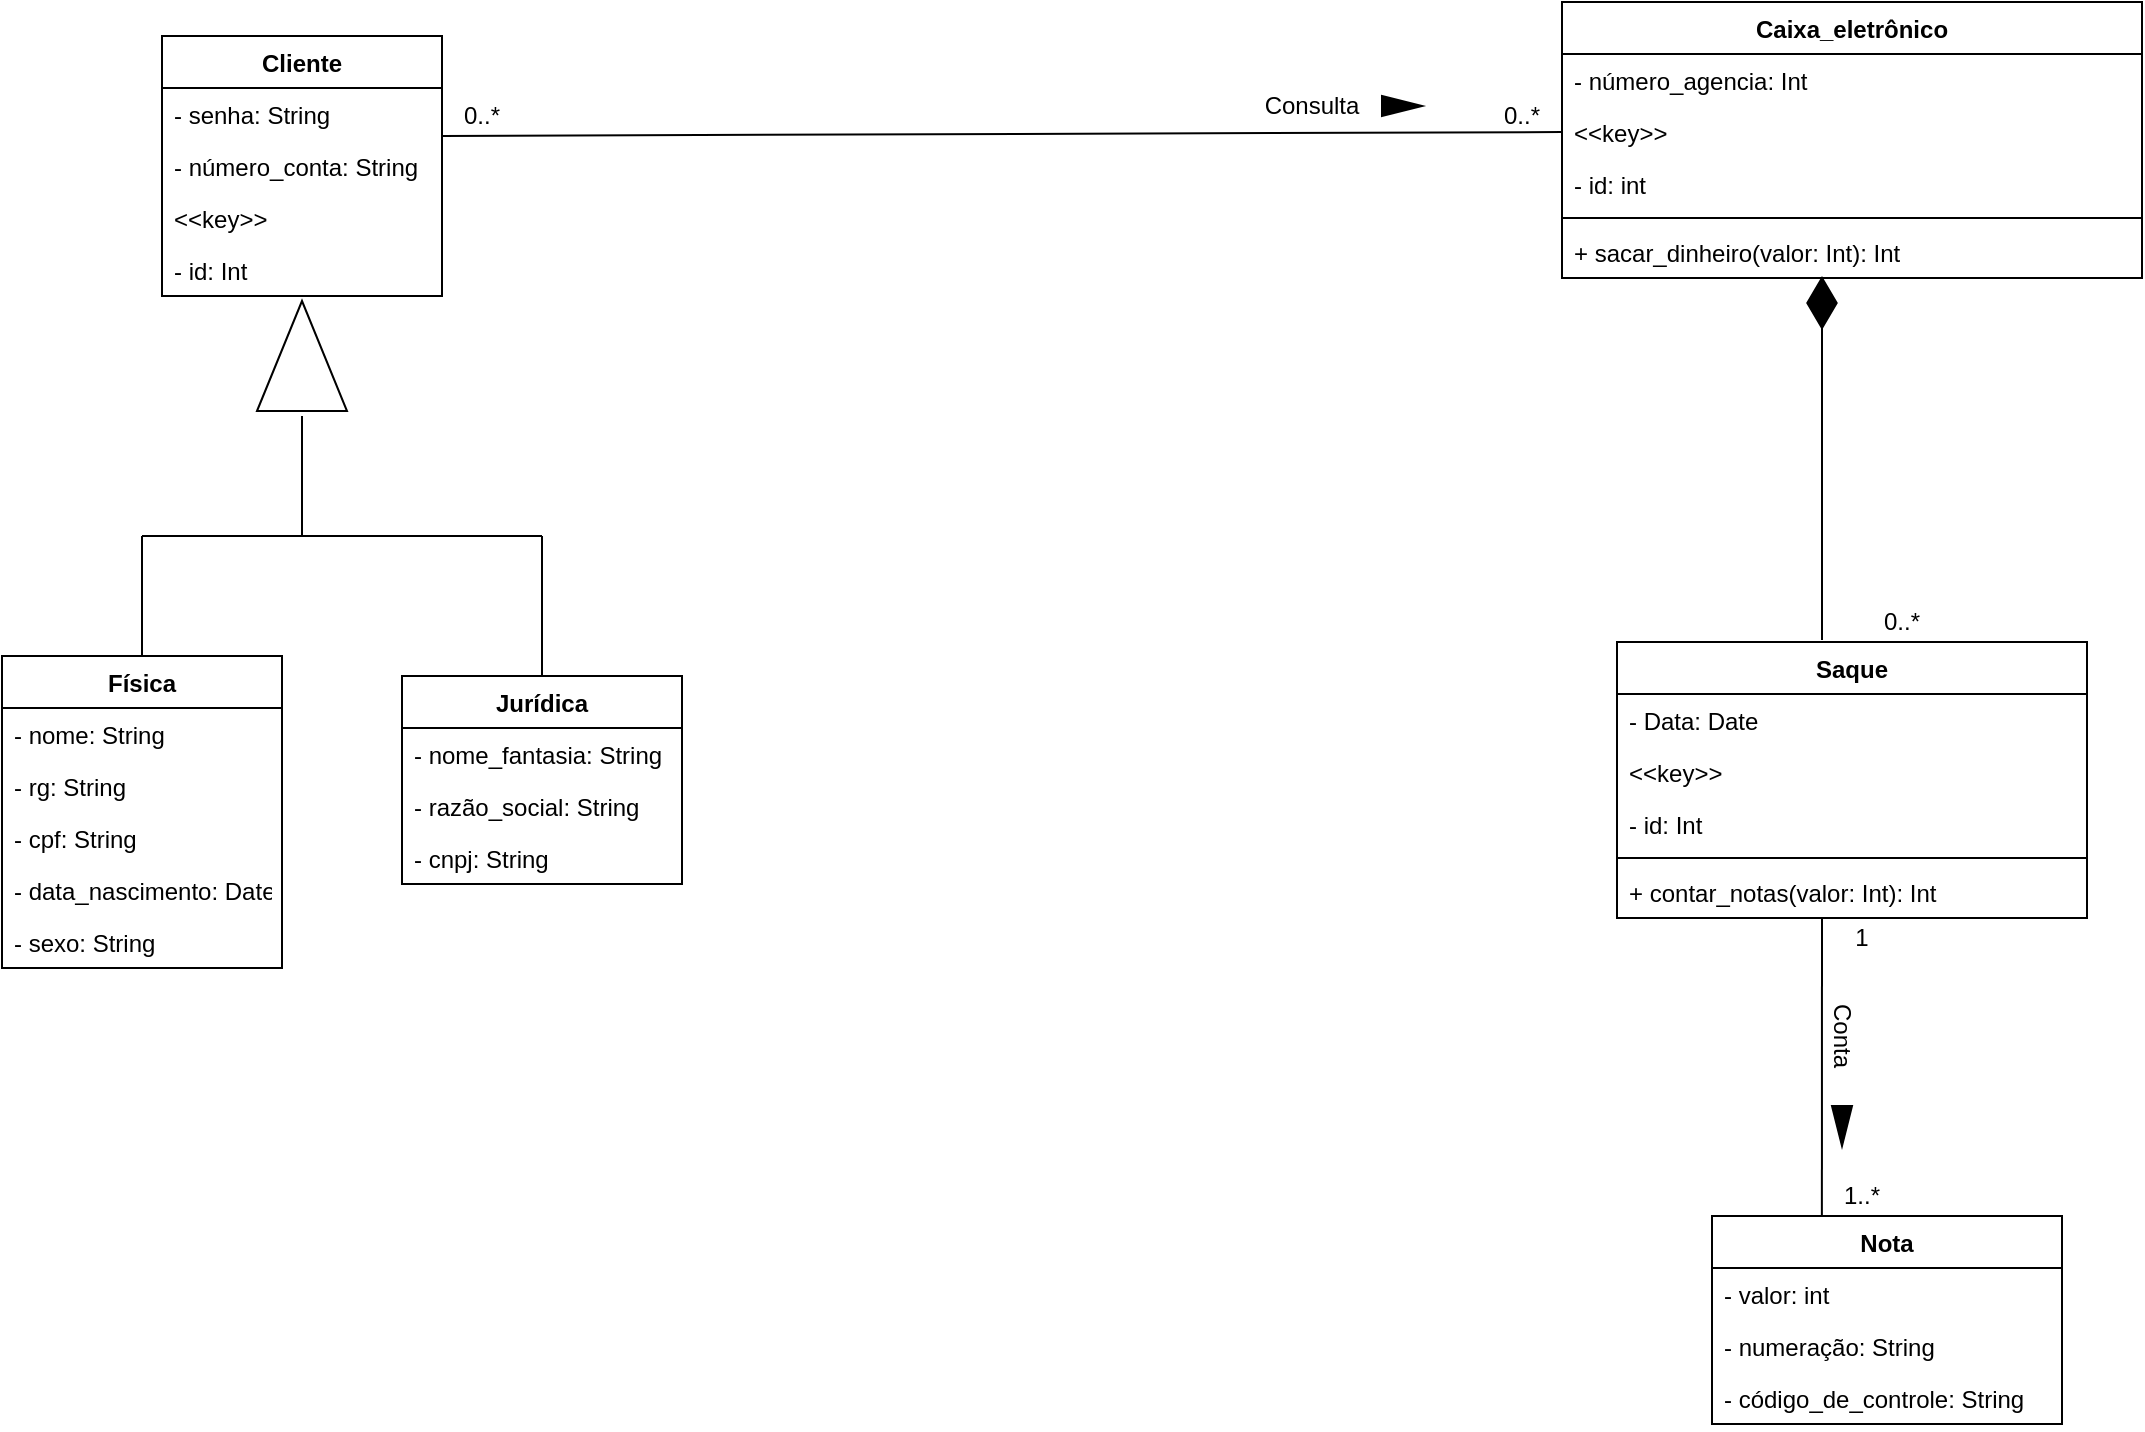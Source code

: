 <mxfile version="13.6.2" type="device"><diagram id="SeDt4ECSWzvO-fobiLcp" name="Page-1"><mxGraphModel dx="1913" dy="806" grid="1" gridSize="10" guides="1" tooltips="1" connect="1" arrows="1" fold="1" page="1" pageScale="1" pageWidth="827" pageHeight="1169" math="0" shadow="0"><root><mxCell id="0"/><mxCell id="1" parent="0"/><mxCell id="TaWdM80ehJ0C_Svar_q8-1" value="" style="triangle;whiteSpace=wrap;html=1;rotation=-90;" vertex="1" parent="1"><mxGeometry x="92.5" y="287.5" width="55" height="45" as="geometry"/></mxCell><mxCell id="TaWdM80ehJ0C_Svar_q8-2" value="Física" style="swimlane;fontStyle=1;childLayout=stackLayout;horizontal=1;startSize=26;fillColor=none;horizontalStack=0;resizeParent=1;resizeParentMax=0;resizeLast=0;collapsible=1;marginBottom=0;" vertex="1" parent="1"><mxGeometry x="-30" y="460" width="140" height="156" as="geometry"/></mxCell><mxCell id="TaWdM80ehJ0C_Svar_q8-3" value="- nome: String" style="text;strokeColor=none;fillColor=none;align=left;verticalAlign=top;spacingLeft=4;spacingRight=4;overflow=hidden;rotatable=0;points=[[0,0.5],[1,0.5]];portConstraint=eastwest;" vertex="1" parent="TaWdM80ehJ0C_Svar_q8-2"><mxGeometry y="26" width="140" height="26" as="geometry"/></mxCell><mxCell id="TaWdM80ehJ0C_Svar_q8-4" value="- rg: String" style="text;strokeColor=none;fillColor=none;align=left;verticalAlign=top;spacingLeft=4;spacingRight=4;overflow=hidden;rotatable=0;points=[[0,0.5],[1,0.5]];portConstraint=eastwest;" vertex="1" parent="TaWdM80ehJ0C_Svar_q8-2"><mxGeometry y="52" width="140" height="26" as="geometry"/></mxCell><mxCell id="TaWdM80ehJ0C_Svar_q8-5" value="- cpf: String" style="text;strokeColor=none;fillColor=none;align=left;verticalAlign=top;spacingLeft=4;spacingRight=4;overflow=hidden;rotatable=0;points=[[0,0.5],[1,0.5]];portConstraint=eastwest;" vertex="1" parent="TaWdM80ehJ0C_Svar_q8-2"><mxGeometry y="78" width="140" height="26" as="geometry"/></mxCell><mxCell id="TaWdM80ehJ0C_Svar_q8-6" value="- data_nascimento: Date" style="text;strokeColor=none;fillColor=none;align=left;verticalAlign=top;spacingLeft=4;spacingRight=4;overflow=hidden;rotatable=0;points=[[0,0.5],[1,0.5]];portConstraint=eastwest;" vertex="1" parent="TaWdM80ehJ0C_Svar_q8-2"><mxGeometry y="104" width="140" height="26" as="geometry"/></mxCell><mxCell id="TaWdM80ehJ0C_Svar_q8-7" value="- sexo: String" style="text;strokeColor=none;fillColor=none;align=left;verticalAlign=top;spacingLeft=4;spacingRight=4;overflow=hidden;rotatable=0;points=[[0,0.5],[1,0.5]];portConstraint=eastwest;" vertex="1" parent="TaWdM80ehJ0C_Svar_q8-2"><mxGeometry y="130" width="140" height="26" as="geometry"/></mxCell><mxCell id="TaWdM80ehJ0C_Svar_q8-8" value="" style="endArrow=none;html=1;" edge="1" parent="1"><mxGeometry width="50" height="50" relative="1" as="geometry"><mxPoint x="120" y="400" as="sourcePoint"/><mxPoint x="120" y="340" as="targetPoint"/></mxGeometry></mxCell><mxCell id="TaWdM80ehJ0C_Svar_q8-9" value="" style="endArrow=none;html=1;" edge="1" parent="1"><mxGeometry width="50" height="50" relative="1" as="geometry"><mxPoint x="40" y="400" as="sourcePoint"/><mxPoint x="240" y="400" as="targetPoint"/></mxGeometry></mxCell><mxCell id="TaWdM80ehJ0C_Svar_q8-10" value="Jurídica" style="swimlane;fontStyle=1;childLayout=stackLayout;horizontal=1;startSize=26;fillColor=none;horizontalStack=0;resizeParent=1;resizeParentMax=0;resizeLast=0;collapsible=1;marginBottom=0;" vertex="1" parent="1"><mxGeometry x="170" y="470" width="140" height="104" as="geometry"/></mxCell><mxCell id="TaWdM80ehJ0C_Svar_q8-11" value="- nome_fantasia: String" style="text;strokeColor=none;fillColor=none;align=left;verticalAlign=top;spacingLeft=4;spacingRight=4;overflow=hidden;rotatable=0;points=[[0,0.5],[1,0.5]];portConstraint=eastwest;" vertex="1" parent="TaWdM80ehJ0C_Svar_q8-10"><mxGeometry y="26" width="140" height="26" as="geometry"/></mxCell><mxCell id="TaWdM80ehJ0C_Svar_q8-12" value="- razão_social: String" style="text;strokeColor=none;fillColor=none;align=left;verticalAlign=top;spacingLeft=4;spacingRight=4;overflow=hidden;rotatable=0;points=[[0,0.5],[1,0.5]];portConstraint=eastwest;" vertex="1" parent="TaWdM80ehJ0C_Svar_q8-10"><mxGeometry y="52" width="140" height="26" as="geometry"/></mxCell><mxCell id="TaWdM80ehJ0C_Svar_q8-13" value="- cnpj: String" style="text;strokeColor=none;fillColor=none;align=left;verticalAlign=top;spacingLeft=4;spacingRight=4;overflow=hidden;rotatable=0;points=[[0,0.5],[1,0.5]];portConstraint=eastwest;" vertex="1" parent="TaWdM80ehJ0C_Svar_q8-10"><mxGeometry y="78" width="140" height="26" as="geometry"/></mxCell><mxCell id="TaWdM80ehJ0C_Svar_q8-14" value="" style="endArrow=none;html=1;exitX=0.5;exitY=0;exitDx=0;exitDy=0;" edge="1" parent="1" source="TaWdM80ehJ0C_Svar_q8-2"><mxGeometry width="50" height="50" relative="1" as="geometry"><mxPoint x="390" y="450" as="sourcePoint"/><mxPoint x="40" y="400" as="targetPoint"/></mxGeometry></mxCell><mxCell id="TaWdM80ehJ0C_Svar_q8-15" value="" style="endArrow=none;html=1;exitX=0.5;exitY=0;exitDx=0;exitDy=0;" edge="1" parent="1" source="TaWdM80ehJ0C_Svar_q8-10"><mxGeometry width="50" height="50" relative="1" as="geometry"><mxPoint x="390" y="450" as="sourcePoint"/><mxPoint x="240" y="400" as="targetPoint"/></mxGeometry></mxCell><mxCell id="TaWdM80ehJ0C_Svar_q8-16" value="Cliente" style="swimlane;fontStyle=1;childLayout=stackLayout;horizontal=1;startSize=26;fillColor=none;horizontalStack=0;resizeParent=1;resizeParentMax=0;resizeLast=0;collapsible=1;marginBottom=0;" vertex="1" parent="1"><mxGeometry x="50" y="150" width="140" height="130" as="geometry"/></mxCell><mxCell id="TaWdM80ehJ0C_Svar_q8-17" value="- senha: String" style="text;strokeColor=none;fillColor=none;align=left;verticalAlign=top;spacingLeft=4;spacingRight=4;overflow=hidden;rotatable=0;points=[[0,0.5],[1,0.5]];portConstraint=eastwest;" vertex="1" parent="TaWdM80ehJ0C_Svar_q8-16"><mxGeometry y="26" width="140" height="26" as="geometry"/></mxCell><mxCell id="TaWdM80ehJ0C_Svar_q8-18" value="- número_conta: String" style="text;strokeColor=none;fillColor=none;align=left;verticalAlign=top;spacingLeft=4;spacingRight=4;overflow=hidden;rotatable=0;points=[[0,0.5],[1,0.5]];portConstraint=eastwest;" vertex="1" parent="TaWdM80ehJ0C_Svar_q8-16"><mxGeometry y="52" width="140" height="26" as="geometry"/></mxCell><mxCell id="TaWdM80ehJ0C_Svar_q8-19" value="&lt;&lt;key&gt;&gt;" style="text;strokeColor=none;fillColor=none;align=left;verticalAlign=top;spacingLeft=4;spacingRight=4;overflow=hidden;rotatable=0;points=[[0,0.5],[1,0.5]];portConstraint=eastwest;" vertex="1" parent="TaWdM80ehJ0C_Svar_q8-16"><mxGeometry y="78" width="140" height="26" as="geometry"/></mxCell><mxCell id="TaWdM80ehJ0C_Svar_q8-20" value="- id: Int" style="text;strokeColor=none;fillColor=none;align=left;verticalAlign=top;spacingLeft=4;spacingRight=4;overflow=hidden;rotatable=0;points=[[0,0.5],[1,0.5]];portConstraint=eastwest;" vertex="1" parent="TaWdM80ehJ0C_Svar_q8-16"><mxGeometry y="104" width="140" height="26" as="geometry"/></mxCell><mxCell id="TaWdM80ehJ0C_Svar_q8-21" value="Caixa_eletrônico" style="swimlane;fontStyle=1;align=center;verticalAlign=top;childLayout=stackLayout;horizontal=1;startSize=26;horizontalStack=0;resizeParent=1;resizeParentMax=0;resizeLast=0;collapsible=1;marginBottom=0;" vertex="1" parent="1"><mxGeometry x="750" y="133" width="290" height="138" as="geometry"/></mxCell><mxCell id="TaWdM80ehJ0C_Svar_q8-22" value="- número_agencia: Int" style="text;strokeColor=none;fillColor=none;align=left;verticalAlign=top;spacingLeft=4;spacingRight=4;overflow=hidden;rotatable=0;points=[[0,0.5],[1,0.5]];portConstraint=eastwest;" vertex="1" parent="TaWdM80ehJ0C_Svar_q8-21"><mxGeometry y="26" width="290" height="26" as="geometry"/></mxCell><mxCell id="TaWdM80ehJ0C_Svar_q8-23" value="&lt;&lt;key&gt;&gt;" style="text;strokeColor=none;fillColor=none;align=left;verticalAlign=top;spacingLeft=4;spacingRight=4;overflow=hidden;rotatable=0;points=[[0,0.5],[1,0.5]];portConstraint=eastwest;" vertex="1" parent="TaWdM80ehJ0C_Svar_q8-21"><mxGeometry y="52" width="290" height="26" as="geometry"/></mxCell><mxCell id="TaWdM80ehJ0C_Svar_q8-24" value="- id: int" style="text;strokeColor=none;fillColor=none;align=left;verticalAlign=top;spacingLeft=4;spacingRight=4;overflow=hidden;rotatable=0;points=[[0,0.5],[1,0.5]];portConstraint=eastwest;" vertex="1" parent="TaWdM80ehJ0C_Svar_q8-21"><mxGeometry y="78" width="290" height="26" as="geometry"/></mxCell><mxCell id="TaWdM80ehJ0C_Svar_q8-25" value="" style="line;strokeWidth=1;fillColor=none;align=left;verticalAlign=middle;spacingTop=-1;spacingLeft=3;spacingRight=3;rotatable=0;labelPosition=right;points=[];portConstraint=eastwest;" vertex="1" parent="TaWdM80ehJ0C_Svar_q8-21"><mxGeometry y="104" width="290" height="8" as="geometry"/></mxCell><mxCell id="TaWdM80ehJ0C_Svar_q8-26" value="+ sacar_dinheiro(valor: Int): Int" style="text;strokeColor=none;fillColor=none;align=left;verticalAlign=top;spacingLeft=4;spacingRight=4;overflow=hidden;rotatable=0;points=[[0,0.5],[1,0.5]];portConstraint=eastwest;" vertex="1" parent="TaWdM80ehJ0C_Svar_q8-21"><mxGeometry y="112" width="290" height="26" as="geometry"/></mxCell><mxCell id="TaWdM80ehJ0C_Svar_q8-27" value="" style="endArrow=none;html=1;entryX=0;entryY=0.5;entryDx=0;entryDy=0;exitX=0;exitY=1;exitDx=0;exitDy=0;" edge="1" parent="1" source="TaWdM80ehJ0C_Svar_q8-28" target="TaWdM80ehJ0C_Svar_q8-23"><mxGeometry width="50" height="50" relative="1" as="geometry"><mxPoint x="192" y="198" as="sourcePoint"/><mxPoint x="440" y="400" as="targetPoint"/></mxGeometry></mxCell><mxCell id="TaWdM80ehJ0C_Svar_q8-28" value="0..*" style="text;html=1;strokeColor=none;fillColor=none;align=center;verticalAlign=middle;whiteSpace=wrap;rounded=0;" vertex="1" parent="1"><mxGeometry x="190" y="180" width="40" height="20" as="geometry"/></mxCell><mxCell id="TaWdM80ehJ0C_Svar_q8-29" value="0..*" style="text;html=1;strokeColor=none;fillColor=none;align=center;verticalAlign=middle;whiteSpace=wrap;rounded=0;" vertex="1" parent="1"><mxGeometry x="710" y="180" width="40" height="20" as="geometry"/></mxCell><mxCell id="TaWdM80ehJ0C_Svar_q8-30" value="" style="triangle;whiteSpace=wrap;html=1;fillColor=#000000;" vertex="1" parent="1"><mxGeometry x="660" y="180" width="20" height="10" as="geometry"/></mxCell><mxCell id="TaWdM80ehJ0C_Svar_q8-31" value="Consulta" style="text;html=1;strokeColor=none;fillColor=none;align=center;verticalAlign=middle;whiteSpace=wrap;rounded=0;" vertex="1" parent="1"><mxGeometry x="600" y="175" width="50" height="20" as="geometry"/></mxCell><mxCell id="TaWdM80ehJ0C_Svar_q8-32" value="Saque" style="swimlane;fontStyle=1;align=center;verticalAlign=top;childLayout=stackLayout;horizontal=1;startSize=26;horizontalStack=0;resizeParent=1;resizeParentMax=0;resizeLast=0;collapsible=1;marginBottom=0;fillColor=#FFFFFF;" vertex="1" parent="1"><mxGeometry x="777.5" y="453" width="235" height="138" as="geometry"/></mxCell><mxCell id="TaWdM80ehJ0C_Svar_q8-33" value="- Data: Date" style="text;strokeColor=none;fillColor=none;align=left;verticalAlign=top;spacingLeft=4;spacingRight=4;overflow=hidden;rotatable=0;points=[[0,0.5],[1,0.5]];portConstraint=eastwest;" vertex="1" parent="TaWdM80ehJ0C_Svar_q8-32"><mxGeometry y="26" width="235" height="26" as="geometry"/></mxCell><mxCell id="TaWdM80ehJ0C_Svar_q8-34" value="&lt;&lt;key&gt;&gt;" style="text;strokeColor=none;fillColor=none;align=left;verticalAlign=top;spacingLeft=4;spacingRight=4;overflow=hidden;rotatable=0;points=[[0,0.5],[1,0.5]];portConstraint=eastwest;" vertex="1" parent="TaWdM80ehJ0C_Svar_q8-32"><mxGeometry y="52" width="235" height="26" as="geometry"/></mxCell><mxCell id="TaWdM80ehJ0C_Svar_q8-35" value="- id: Int" style="text;strokeColor=none;fillColor=none;align=left;verticalAlign=top;spacingLeft=4;spacingRight=4;overflow=hidden;rotatable=0;points=[[0,0.5],[1,0.5]];portConstraint=eastwest;" vertex="1" parent="TaWdM80ehJ0C_Svar_q8-32"><mxGeometry y="78" width="235" height="26" as="geometry"/></mxCell><mxCell id="TaWdM80ehJ0C_Svar_q8-36" value="" style="line;strokeWidth=1;fillColor=none;align=left;verticalAlign=middle;spacingTop=-1;spacingLeft=3;spacingRight=3;rotatable=0;labelPosition=right;points=[];portConstraint=eastwest;" vertex="1" parent="TaWdM80ehJ0C_Svar_q8-32"><mxGeometry y="104" width="235" height="8" as="geometry"/></mxCell><mxCell id="TaWdM80ehJ0C_Svar_q8-37" value="+ contar_notas(valor: Int): Int" style="text;strokeColor=none;fillColor=none;align=left;verticalAlign=top;spacingLeft=4;spacingRight=4;overflow=hidden;rotatable=0;points=[[0,0.5],[1,0.5]];portConstraint=eastwest;" vertex="1" parent="TaWdM80ehJ0C_Svar_q8-32"><mxGeometry y="112" width="235" height="26" as="geometry"/></mxCell><mxCell id="TaWdM80ehJ0C_Svar_q8-38" value="" style="endArrow=diamondThin;endFill=1;endSize=24;html=1;" edge="1" parent="1"><mxGeometry width="160" relative="1" as="geometry"><mxPoint x="880.0" y="452" as="sourcePoint"/><mxPoint x="880.0" y="270" as="targetPoint"/></mxGeometry></mxCell><mxCell id="TaWdM80ehJ0C_Svar_q8-39" value="0..*" style="text;html=1;strokeColor=none;fillColor=none;align=center;verticalAlign=middle;whiteSpace=wrap;rounded=0;" vertex="1" parent="1"><mxGeometry x="900" y="433" width="40" height="20" as="geometry"/></mxCell><mxCell id="TaWdM80ehJ0C_Svar_q8-40" value="" style="endArrow=none;html=1;entryX=0;entryY=0;entryDx=0;entryDy=0;exitX=0.314;exitY=0;exitDx=0;exitDy=0;exitPerimeter=0;" edge="1" parent="1" source="TaWdM80ehJ0C_Svar_q8-43" target="TaWdM80ehJ0C_Svar_q8-42"><mxGeometry width="50" height="50" relative="1" as="geometry"><mxPoint x="880" y="700" as="sourcePoint"/><mxPoint x="880" y="590" as="targetPoint"/></mxGeometry></mxCell><mxCell id="TaWdM80ehJ0C_Svar_q8-41" value="1..*" style="text;html=1;strokeColor=none;fillColor=none;align=center;verticalAlign=middle;whiteSpace=wrap;rounded=0;" vertex="1" parent="1"><mxGeometry x="880" y="720" width="40" height="20" as="geometry"/></mxCell><mxCell id="TaWdM80ehJ0C_Svar_q8-42" value="1" style="text;html=1;strokeColor=none;fillColor=none;align=center;verticalAlign=middle;whiteSpace=wrap;rounded=0;" vertex="1" parent="1"><mxGeometry x="880" y="591" width="40" height="20" as="geometry"/></mxCell><mxCell id="TaWdM80ehJ0C_Svar_q8-43" value="Nota" style="swimlane;fontStyle=1;childLayout=stackLayout;horizontal=1;startSize=26;fillColor=none;horizontalStack=0;resizeParent=1;resizeParentMax=0;resizeLast=0;collapsible=1;marginBottom=0;" vertex="1" parent="1"><mxGeometry x="825" y="740" width="175" height="104" as="geometry"/></mxCell><mxCell id="TaWdM80ehJ0C_Svar_q8-44" value="- valor: int" style="text;strokeColor=none;fillColor=none;align=left;verticalAlign=top;spacingLeft=4;spacingRight=4;overflow=hidden;rotatable=0;points=[[0,0.5],[1,0.5]];portConstraint=eastwest;" vertex="1" parent="TaWdM80ehJ0C_Svar_q8-43"><mxGeometry y="26" width="175" height="26" as="geometry"/></mxCell><mxCell id="TaWdM80ehJ0C_Svar_q8-45" value="- numeração: String" style="text;strokeColor=none;fillColor=none;align=left;verticalAlign=top;spacingLeft=4;spacingRight=4;overflow=hidden;rotatable=0;points=[[0,0.5],[1,0.5]];portConstraint=eastwest;" vertex="1" parent="TaWdM80ehJ0C_Svar_q8-43"><mxGeometry y="52" width="175" height="26" as="geometry"/></mxCell><mxCell id="TaWdM80ehJ0C_Svar_q8-46" value="- código_de_controle: String" style="text;strokeColor=none;fillColor=none;align=left;verticalAlign=top;spacingLeft=4;spacingRight=4;overflow=hidden;rotatable=0;points=[[0,0.5],[1,0.5]];portConstraint=eastwest;" vertex="1" parent="TaWdM80ehJ0C_Svar_q8-43"><mxGeometry y="78" width="175" height="26" as="geometry"/></mxCell><mxCell id="TaWdM80ehJ0C_Svar_q8-47" value="" style="triangle;whiteSpace=wrap;html=1;fillColor=#000000;rotation=90;" vertex="1" parent="1"><mxGeometry x="880" y="690" width="20" height="10" as="geometry"/></mxCell><mxCell id="TaWdM80ehJ0C_Svar_q8-48" value="Conta" style="text;html=1;strokeColor=none;fillColor=none;align=center;verticalAlign=middle;whiteSpace=wrap;rounded=0;rotation=90;" vertex="1" parent="1"><mxGeometry x="870" y="640" width="40" height="20" as="geometry"/></mxCell></root></mxGraphModel></diagram></mxfile>